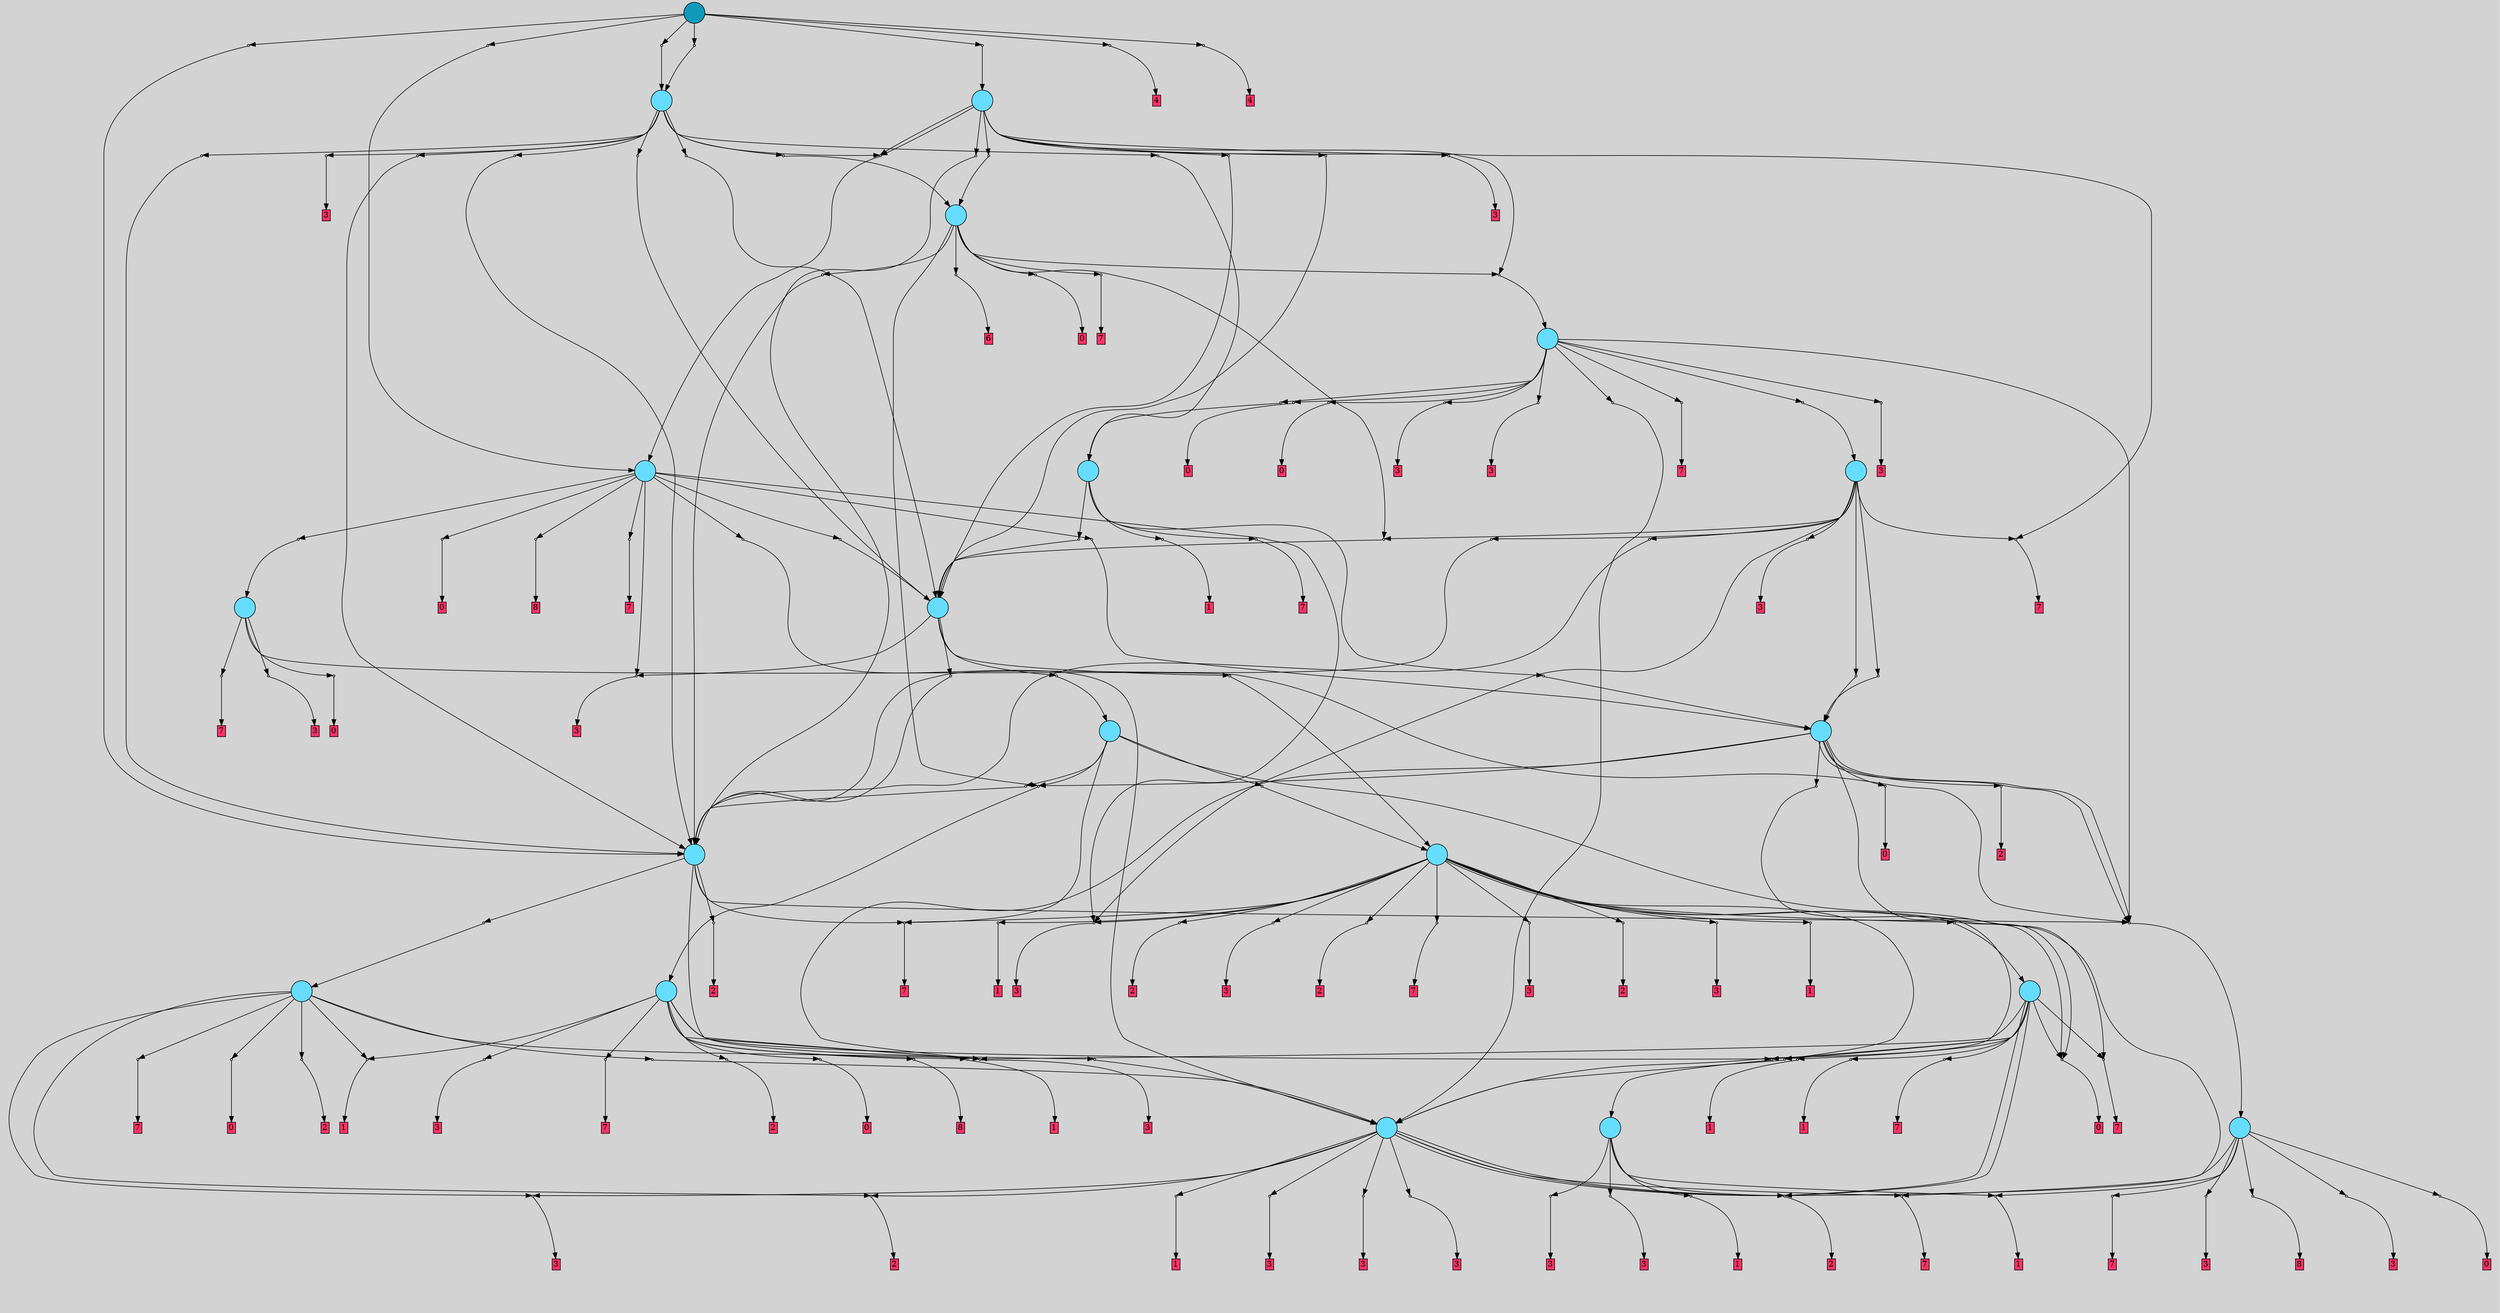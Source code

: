 // File exported with GEGELATI v1.3.1
// On the 2024-07-06 16:51:36
// With the MARL::MarlTPGGraphDotExporter
digraph{
	graph[pad = "0.212, 0.055" bgcolor = lightgray]
	node[shape=circle style = filled label = ""]
		T89 [fillcolor="#66ddff"]
		T109 [fillcolor="#66ddff"]
		T180 [fillcolor="#66ddff"]
		T183 [fillcolor="#66ddff"]
		T230 [fillcolor="#66ddff"]
		T271 [fillcolor="#66ddff"]
		T288 [fillcolor="#66ddff"]
		T341 [fillcolor="#66ddff"]
		T364 [fillcolor="#66ddff"]
		T381 [fillcolor="#66ddff"]
		T470 [fillcolor="#66ddff"]
		T500 [fillcolor="#66ddff"]
		T585 [fillcolor="#66ddff"]
		T759 [fillcolor="#66ddff"]
		T763 [fillcolor="#66ddff"]
		T804 [fillcolor="#66ddff"]
		T839 [fillcolor="#66ddff"]
		T961 [fillcolor="#66ddff"]
		T1019 [fillcolor="#66ddff"]
		T1356 [fillcolor="#1199bb"]
		P21883 [fillcolor="#cccccc" shape=point] //
		I21883 [shape=box style=invis label="7|5&1|1#4|7&#92;n1|3&0|0#4|5&#92;n0|6&4|5#4|4&#92;n7|5&2|0#4|0&#92;n2|1&0|2#3|7&#92;n2|0&2|1#4|7&#92;n"]
		P21883 -> I21883[style=invis]
		A11928 [fillcolor="#ff3366" shape=box margin=0.03 width=0 height=0 label="2"]
		T89 -> P21883 -> A11928
		P21884 [fillcolor="#cccccc" shape=point] //
		I21884 [shape=box style=invis label="8|5&1|1#2|4&#92;n3|6&3|2#0|3&#92;n5|0&0|7#1|1&#92;n3|1&4|2#3|4&#92;n3|2&2|3#0|6&#92;n2|6&3|7#3|5&#92;n8|1&3|5#1|4&#92;n"]
		P21884 -> I21884[style=invis]
		A11929 [fillcolor="#ff3366" shape=box margin=0.03 width=0 height=0 label="3"]
		T89 -> P21884 -> A11929
		P21885 [fillcolor="#cccccc" shape=point] //
		I21885 [shape=box style=invis label="6|3&1|4#2|5&#92;n5|6&0|1#3|7&#92;n1|2&1|3#1|5&#92;n2|2&0|0#0|0&#92;n5|4&0|3#1|1&#92;n5|2&2|5#3|4&#92;n1|0&1|6#2|0&#92;n8|4&3|0#0|0&#92;n4|6&2|6#3|2&#92;n0|2&2|6#4|4&#92;n"]
		P21885 -> I21885[style=invis]
		A11930 [fillcolor="#ff3366" shape=box margin=0.03 width=0 height=0 label="1"]
		T89 -> P21885 -> A11930
		P21886 [fillcolor="#cccccc" shape=point] //
		I21886 [shape=box style=invis label="1|0&2|2#3|3&#92;n8|1&2|5#4|4&#92;n3|6&3|2#0|3&#92;n3|4&0|5#0|1&#92;n3|1&4|2#3|4&#92;n2|6&3|7#3|5&#92;n8|5&1|1#3|4&#92;n"]
		P21886 -> I21886[style=invis]
		A11931 [fillcolor="#ff3366" shape=box margin=0.03 width=0 height=0 label="3"]
		T89 -> P21886 -> A11931
		P21887 [fillcolor="#cccccc" shape=point] //
		I21887 [shape=box style=invis label="3|0&4|4#1|7&#92;n3|7&2|2#2|7&#92;n7|4&3|3#1|0&#92;n5|2&3|1#0|2&#92;n4|6&4|1#2|6&#92;n1|2&0|0#1|2&#92;n0|5&2|6#4|4&#92;n2|3&0|0#2|0&#92;n"]
		P21887 -> I21887[style=invis]
		A11932 [fillcolor="#ff3366" shape=box margin=0.03 width=0 height=0 label="7"]
		T89 -> P21887 -> A11932
		T89 -> P21883
		T89 -> P21883
		P21888 [fillcolor="#cccccc" shape=point] //
		I21888 [shape=box style=invis label="7|5&1|1#4|0&#92;n2|1&0|2#3|7&#92;n7|5&2|0#4|0&#92;n0|6&4|5#4|4&#92;n2|0&2|1#4|7&#92;n"]
		P21888 -> I21888[style=invis]
		A11933 [fillcolor="#ff3366" shape=box margin=0.03 width=0 height=0 label="2"]
		T89 -> P21888 -> A11933
		P21889 [fillcolor="#cccccc" shape=point] //
		I21889 [shape=box style=invis label="1|7&0|1#0|1&#92;n6|3&1|3#0|5&#92;n"]
		P21889 -> I21889[style=invis]
		A11934 [fillcolor="#ff3366" shape=box margin=0.03 width=0 height=0 label="3"]
		T89 -> P21889 -> A11934
		P21890 [fillcolor="#cccccc" shape=point] //
		I21890 [shape=box style=invis label="7|0&2|0#3|3&#92;n6|3&3|2#2|6&#92;n0|4&3|7#0|7&#92;n0|6&4|3#4|5&#92;n1|7&4|0#2|4&#92;n6|7&2|0#2|5&#92;n2|1&4|1#4|1&#92;n"]
		P21890 -> I21890[style=invis]
		A11935 [fillcolor="#ff3366" shape=box margin=0.03 width=0 height=0 label="3"]
		T89 -> P21890 -> A11935
		P21891 [fillcolor="#cccccc" shape=point] //
		I21891 [shape=box style=invis label="7|3&1|4#2|0&#92;n5|2&2|5#3|3&#92;n0|7&2|4#2|1&#92;n5|6&1|1#3|7&#92;n1|2&1|3#1|5&#92;n5|4&4|0#0|3&#92;n0|2&2|6#4|4&#92;n7|2&3|3#4|1&#92;n7|0&1|3#3|7&#92;n8|3&3|0#0|0&#92;n"]
		P21891 -> I21891[style=invis]
		A11936 [fillcolor="#ff3366" shape=box margin=0.03 width=0 height=0 label="1"]
		T109 -> P21891 -> A11936
		P21892 [fillcolor="#cccccc" shape=point] //
		I21892 [shape=box style=invis label="8|6&3|1#0|2&#92;n2|0&2|2#4|0&#92;n"]
		P21892 -> I21892[style=invis]
		A11937 [fillcolor="#ff3366" shape=box margin=0.03 width=0 height=0 label="3"]
		T109 -> P21892 -> A11937
		P21893 [fillcolor="#cccccc" shape=point] //
		I21893 [shape=box style=invis label="3|4&3|2#0|3&#92;n8|1&3|5#1|4&#92;n3|1&4|2#3|4&#92;n3|2&0|4#3|4&#92;n3|2&2|3#0|6&#92;n2|6&3|7#3|5&#92;n5|0&0|7#1|1&#92;n"]
		P21893 -> I21893[style=invis]
		A11938 [fillcolor="#ff3366" shape=box margin=0.03 width=0 height=0 label="3"]
		T109 -> P21893 -> A11938
		T109 -> P21883
		P21894 [fillcolor="#cccccc" shape=point] //
		I21894 [shape=box style=invis label="2|2&4|4#0|0&#92;n1|2&4|1#4|3&#92;n8|4&0|7#2|5&#92;n2|5&4|1#1|4&#92;n1|1&3|3#3|4&#92;n2|0&2|4#0|3&#92;n5|3&0|0#0|2&#92;n5|0&4|1#3|0&#92;n6|7&2|0#1|1&#92;n4|3&2|7#2|5&#92;n"]
		P21894 -> I21894[style=invis]
		A11939 [fillcolor="#ff3366" shape=box margin=0.03 width=0 height=0 label="1"]
		T109 -> P21894 -> A11939
		P21895 [fillcolor="#cccccc" shape=point] //
		I21895 [shape=box style=invis label="8|3&4|3#0|5&#92;n8|0&2|5#1|2&#92;n7|6&4|0#1|4&#92;n"]
		P21895 -> I21895[style=invis]
		A11940 [fillcolor="#ff3366" shape=box margin=0.03 width=0 height=0 label="3"]
		T180 -> P21895 -> A11940
		T180 -> P21883
		P21896 [fillcolor="#cccccc" shape=point] //
		I21896 [shape=box style=invis label="3|3&1|6#4|3&#92;n2|0&4|3#4|6&#92;n7|5&3|7#3|5&#92;n4|5&3|1#1|4&#92;n4|0&0|3#1|0&#92;n7|7&1|7#1|2&#92;n4|1&4|4#2|2&#92;n4|6&1|4#4|5&#92;n1|3&0|5#0|5&#92;n"]
		P21896 -> I21896[style=invis]
		A11941 [fillcolor="#ff3366" shape=box margin=0.03 width=0 height=0 label="8"]
		T180 -> P21896 -> A11941
		P21897 [fillcolor="#cccccc" shape=point] //
		I21897 [shape=box style=invis label="3|2&4|2#3|4&#92;n2|6&3|7#3|5&#92;n8|5&1|1#2|4&#92;n3|0&2|3#0|6&#92;n"]
		P21897 -> I21897[style=invis]
		A11942 [fillcolor="#ff3366" shape=box margin=0.03 width=0 height=0 label="3"]
		T180 -> P21897 -> A11942
		T180 -> P21894
		P21898 [fillcolor="#cccccc" shape=point] //
		I21898 [shape=box style=invis label="0|7&4|7#1|6&#92;n5|2&2|7#0|2&#92;n4|0&1|6#4|0&#92;n2|1&3|3#4|7&#92;n2|6&1|0#1|6&#92;n7|5&0|4#4|4&#92;n"]
		P21898 -> I21898[style=invis]
		A11943 [fillcolor="#ff3366" shape=box margin=0.03 width=0 height=0 label="0"]
		T180 -> P21898 -> A11943
		P21899 [fillcolor="#cccccc" shape=point] //
		I21899 [shape=box style=invis label="3|4&0|0#0|4&#92;n4|5&3|7#0|0&#92;n1|7&3|6#2|0&#92;n0|6&3|3#2|2&#92;n7|4&2|3#2|0&#92;n7|5&4|6#0|5&#92;n6|5&1|4#1|3&#92;n1|0&2|1#0|5&#92;n3|1&3|3#3|7&#92;n"]
		P21899 -> I21899[style=invis]
		A11944 [fillcolor="#ff3366" shape=box margin=0.03 width=0 height=0 label="7"]
		T180 -> P21899 -> A11944
		P21900 [fillcolor="#cccccc" shape=point] //
		I21900 [shape=box style=invis label="8|0&2|5#1|2&#92;n8|3&4|3#0|5&#92;n"]
		P21900 -> I21900[style=invis]
		A11945 [fillcolor="#ff3366" shape=box margin=0.03 width=0 height=0 label="3"]
		T183 -> P21900 -> A11945
		P21901 [fillcolor="#cccccc" shape=point] //
		I21901 [shape=box style=invis label="0|6&3|3#2|2&#92;n1|0&2|1#0|5&#92;n4|5&3|7#0|0&#92;n7|4&2|3#2|0&#92;n7|5&3|6#0|5&#92;n6|5&1|4#1|3&#92;n3|1&3|3#3|7&#92;n"]
		P21901 -> I21901[style=invis]
		A11946 [fillcolor="#ff3366" shape=box margin=0.03 width=0 height=0 label="7"]
		T183 -> P21901 -> A11946
		P21902 [fillcolor="#cccccc" shape=point] //
		I21902 [shape=box style=invis label="5|4&4|0#0|3&#92;n0|7&2|4#0|1&#92;n5|6&1|1#3|7&#92;n5|2&2|5#3|3&#92;n6|4&0|3#3|7&#92;n1|2&2|3#1|5&#92;n8|4&3|0#0|0&#92;n7|0&1|3#3|7&#92;n0|2&2|6#4|4&#92;n"]
		P21902 -> I21902[style=invis]
		A11947 [fillcolor="#ff3366" shape=box margin=0.03 width=0 height=0 label="1"]
		T183 -> P21902 -> A11947
		T183 -> P21884
		P21903 [fillcolor="#cccccc" shape=point] //
		I21903 [shape=box style=invis label="0|7&4|3#4|6&#92;n5|3&3|1#4|5&#92;n8|1&0|6#3|4&#92;n0|2&4|5#4|4&#92;n2|5&1|2#3|7&#92;n7|0&1|1#4|6&#92;n6|7&4|4#1|4&#92;n2|4&4|3#0|0&#92;n"]
		P21903 -> I21903[style=invis]
		T183 -> P21903 -> T89
		T183 -> P21888
		P21904 [fillcolor="#cccccc" shape=point] //
		I21904 [shape=box style=invis label="2|6&2|0#0|6&#92;n5|2&2|7#0|2&#92;n0|1&3|5#4|7&#92;n2|1&4|3#4|7&#92;n8|6&0|7#2|6&#92;n"]
		P21904 -> I21904[style=invis]
		A11948 [fillcolor="#ff3366" shape=box margin=0.03 width=0 height=0 label="0"]
		T183 -> P21904 -> A11948
		P21905 [fillcolor="#cccccc" shape=point] //
		I21905 [shape=box style=invis label="7|5&1|1#4|7&#92;n0|6&4|5#4|4&#92;n1|3&0|0#4|5&#92;n7|5&2|0#4|3&#92;n2|1&0|2#3|7&#92;n2|0&2|1#4|7&#92;n"]
		P21905 -> I21905[style=invis]
		A11949 [fillcolor="#ff3366" shape=box margin=0.03 width=0 height=0 label="2"]
		T183 -> P21905 -> A11949
		T230 -> P21900
		P21906 [fillcolor="#cccccc" shape=point] //
		I21906 [shape=box style=invis label="5|4&4|0#0|3&#92;n0|7&2|4#0|1&#92;n5|2&2|5#3|0&#92;n6|4&0|3#3|7&#92;n0|2&2|6#4|4&#92;n8|4&3|0#0|0&#92;n7|0&1|3#3|7&#92;n1|2&2|3#1|5&#92;n"]
		P21906 -> I21906[style=invis]
		A11950 [fillcolor="#ff3366" shape=box margin=0.03 width=0 height=0 label="1"]
		T230 -> P21906 -> A11950
		P21907 [fillcolor="#cccccc" shape=point] //
		I21907 [shape=box style=invis label="1|3&0|0#2|5&#92;n7|7&2|0#4|0&#92;n2|1&0|2#3|7&#92;n6|0&0|3#4|1&#92;n0|7&4|3#4|6&#92;n2|0&2|0#4|7&#92;n6|4&1|5#2|2&#92;n"]
		P21907 -> I21907[style=invis]
		T230 -> P21907 -> T89
		T230 -> P21883
		P21908 [fillcolor="#cccccc" shape=point] //
		I21908 [shape=box style=invis label="5|0&2|7#0|2&#92;n0|1&4|5#4|7&#92;n2|6&2|0#2|6&#92;n2|5&0|1#0|0&#92;n4|3&3|4#3|3&#92;n"]
		P21908 -> I21908[style=invis]
		T230 -> P21908 -> T109
		P21909 [fillcolor="#cccccc" shape=point] //
		I21909 [shape=box style=invis label="0|7&4|7#1|6&#92;n4|0&1|6#4|0&#92;n5|2&2|7#0|2&#92;n2|1&3|3#4|7&#92;n2|6&1|0#2|6&#92;n7|5&0|4#4|4&#92;n"]
		P21909 -> I21909[style=invis]
		A11951 [fillcolor="#ff3366" shape=box margin=0.03 width=0 height=0 label="0"]
		T230 -> P21909 -> A11951
		P21910 [fillcolor="#cccccc" shape=point] //
		I21910 [shape=box style=invis label="7|4&2|3#2|0&#92;n2|5&4|3#0|3&#92;n1|0&2|1#0|5&#92;n0|0&3|3#2|2&#92;n1|7&3|6#2|0&#92;n6|5&4|4#1|3&#92;n3|1&3|3#3|7&#92;n4|5&3|7#0|0&#92;n"]
		P21910 -> I21910[style=invis]
		A11952 [fillcolor="#ff3366" shape=box margin=0.03 width=0 height=0 label="7"]
		T230 -> P21910 -> A11952
		P21911 [fillcolor="#cccccc" shape=point] //
		I21911 [shape=box style=invis label="0|3&4|6#3|4&#92;n0|1&1|2#2|6&#92;n3|3&0|1#3|7&#92;n3|5&3|6#0|3&#92;n7|7&1|5#4|3&#92;n3|4&3|1#4|4&#92;n1|0&0|7#2|0&#92;n5|6&0|3#2|1&#92;n6|3&1|4#2|0&#92;n1|4&3|0#0|0&#92;n"]
		P21911 -> I21911[style=invis]
		A11953 [fillcolor="#ff3366" shape=box margin=0.03 width=0 height=0 label="1"]
		T230 -> P21911 -> A11953
		T230 -> P21883
		P21912 [fillcolor="#cccccc" shape=point] //
		I21912 [shape=box style=invis label="4|5&4|7#4|6&#92;n7|5&4|6#0|5&#92;n1|7&3|7#2|0&#92;n4|3&2|4#3|7&#92;n2|4&3|5#4|1&#92;n1|4&1|2#2|0&#92;n3|4&0|3#3|7&#92;n4|5&4|1#4|0&#92;n5|0&4|1#2|6&#92;n"]
		P21912 -> I21912[style=invis]
		A11954 [fillcolor="#ff3366" shape=box margin=0.03 width=0 height=0 label="7"]
		T230 -> P21912 -> A11954
		T271 -> P21900
		T271 -> P21902
		P21913 [fillcolor="#cccccc" shape=point] //
		I21913 [shape=box style=invis label="4|5&3|7#0|0&#92;n1|0&2|1#0|5&#92;n0|6&3|3#2|2&#92;n7|5&4|6#0|5&#92;n6|7&1|1#1|4&#92;n1|7&4|6#2|0&#92;n7|4&2|3#0|0&#92;n3|1&3|3#3|7&#92;n"]
		P21913 -> I21913[style=invis]
		A11955 [fillcolor="#ff3366" shape=box margin=0.03 width=0 height=0 label="7"]
		T271 -> P21913 -> A11955
		P21914 [fillcolor="#cccccc" shape=point] //
		I21914 [shape=box style=invis label="7|5&1|1#4|3&#92;n1|3&0|0#4|5&#92;n0|6&4|5#4|4&#92;n2|0&2|1#4|7&#92;n1|4&3|5#3|4&#92;n2|1&0|2#3|7&#92;n7|5&2|0#4|0&#92;n"]
		P21914 -> I21914[style=invis]
		A11956 [fillcolor="#ff3366" shape=box margin=0.03 width=0 height=0 label="2"]
		T271 -> P21914 -> A11956
		T271 -> P21908
		P21915 [fillcolor="#cccccc" shape=point] //
		I21915 [shape=box style=invis label="0|7&4|7#1|6&#92;n7|5&0|7#4|4&#92;n5|2&2|7#0|2&#92;n2|1&3|3#4|7&#92;n2|6&1|0#2|6&#92;n4|0&1|6#4|0&#92;n"]
		P21915 -> I21915[style=invis]
		A11957 [fillcolor="#ff3366" shape=box margin=0.03 width=0 height=0 label="0"]
		T271 -> P21915 -> A11957
		P21916 [fillcolor="#cccccc" shape=point] //
		I21916 [shape=box style=invis label="7|7&1|7#1|2&#92;n8|3&0|0#2|3&#92;n4|7&3|1#1|4&#92;n7|5&3|7#0|5&#92;n5|1&4|4#2|2&#92;n3|3&1|6#2|6&#92;n1|3&0|5#0|5&#92;n"]
		P21916 -> I21916[style=invis]
		A11958 [fillcolor="#ff3366" shape=box margin=0.03 width=0 height=0 label="8"]
		T271 -> P21916 -> A11958
		P21917 [fillcolor="#cccccc" shape=point] //
		I21917 [shape=box style=invis label="0|2&2|6#4|4&#92;n1|5&3|6#1|4&#92;n4|0&0|7#3|3&#92;n7|0&4|5#1|5&#92;n5|1&2|5#2|4&#92;n5|6&3|7#3|7&#92;n1|7&1|6#2|0&#92;n1|3&0|6#1|5&#92;n"]
		P21917 -> I21917[style=invis]
		A11959 [fillcolor="#ff3366" shape=box margin=0.03 width=0 height=0 label="1"]
		T271 -> P21917 -> A11959
		P21918 [fillcolor="#cccccc" shape=point] //
		I21918 [shape=box style=invis label="1|0&2|3#3|5&#92;n8|7&3|1#0|2&#92;n2|0&2|2#4|0&#92;n8|5&4|1#1|3&#92;n"]
		P21918 -> I21918[style=invis]
		A11960 [fillcolor="#ff3366" shape=box margin=0.03 width=0 height=0 label="3"]
		T271 -> P21918 -> A11960
		P21919 [fillcolor="#cccccc" shape=point] //
		I21919 [shape=box style=invis label="2|1&0|2#3|7&#92;n7|4&2|0#4|0&#92;n2|0&2|0#4|7&#92;n0|7&4|3#4|6&#92;n0|6&4|5#4|4&#92;n1|3&0|1#2|5&#92;n"]
		P21919 -> I21919[style=invis]
		T271 -> P21919 -> T89
		P21920 [fillcolor="#cccccc" shape=point] //
		I21920 [shape=box style=invis label="2|2&3|5#2|2&#92;n3|7&1|0#2|4&#92;n8|0&3|3#3|7&#92;n6|2&2|6#2|1&#92;n4|0&2|3#0|1&#92;n6|1&4|7#0|3&#92;n5|7&3|6#4|0&#92;n"]
		P21920 -> I21920[style=invis]
		T288 -> P21920 -> T180
		P21921 [fillcolor="#cccccc" shape=point] //
		I21921 [shape=box style=invis label="3|0&4|4#1|7&#92;n3|7&2|2#2|7&#92;n4|6&4|1#2|6&#92;n1|2&3|1#0|2&#92;n7|4&3|3#1|0&#92;n1|2&0|0#1|2&#92;n0|5&2|6#4|4&#92;n"]
		P21921 -> I21921[style=invis]
		A11961 [fillcolor="#ff3366" shape=box margin=0.03 width=0 height=0 label="7"]
		T288 -> P21921 -> A11961
		T288 -> P21900
		P21922 [fillcolor="#cccccc" shape=point] //
		I21922 [shape=box style=invis label="7|5&1|1#4|7&#92;n2|1&0|2#3|7&#92;n0|6&4|5#4|4&#92;n7|5&2|0#4|0&#92;n1|3&0|0#4|5&#92;n2|0&2|1#4|1&#92;n6|1&2|2#4|1&#92;n"]
		P21922 -> I21922[style=invis]
		A11962 [fillcolor="#ff3366" shape=box margin=0.03 width=0 height=0 label="2"]
		T288 -> P21922 -> A11962
		P21923 [fillcolor="#cccccc" shape=point] //
		I21923 [shape=box style=invis label="2|2&4|4#0|0&#92;n1|2&4|1#4|3&#92;n8|4&0|7#2|5&#92;n4|5&4|1#1|4&#92;n1|1&3|3#3|4&#92;n6|7&2|0#1|1&#92;n5|3&0|0#0|2&#92;n5|0&4|1#3|0&#92;n2|0&2|4#0|3&#92;n"]
		P21923 -> I21923[style=invis]
		T288 -> P21923 -> T183
		P21924 [fillcolor="#cccccc" shape=point] //
		I21924 [shape=box style=invis label="7|7&4|1#0|3&#92;n7|5&1|1#0|7&#92;n2|1&0|2#3|7&#92;n2|0&2|1#0|7&#92;n5|3&2|7#1|7&#92;n5|4&4|1#4|2&#92;n7|5&2|0#1|0&#92;n1|3&1|0#4|7&#92;n"]
		P21924 -> I21924[style=invis]
		A11963 [fillcolor="#ff3366" shape=box margin=0.03 width=0 height=0 label="2"]
		T341 -> P21924 -> A11963
		P21925 [fillcolor="#cccccc" shape=point] //
		I21925 [shape=box style=invis label="8|0&2|5#1|2&#92;n3|6&2|1#4|5&#92;n8|1&4|3#0|5&#92;n"]
		P21925 -> I21925[style=invis]
		A11964 [fillcolor="#ff3366" shape=box margin=0.03 width=0 height=0 label="3"]
		T341 -> P21925 -> A11964
		P21926 [fillcolor="#cccccc" shape=point] //
		I21926 [shape=box style=invis label="5|0&1|7#1|1&#92;n3|6&3|2#0|3&#92;n8|5&1|1#2|4&#92;n3|1&4|2#3|4&#92;n3|2&2|3#0|6&#92;n8|1&3|5#1|4&#92;n"]
		P21926 -> I21926[style=invis]
		A11965 [fillcolor="#ff3366" shape=box margin=0.03 width=0 height=0 label="3"]
		T341 -> P21926 -> A11965
		P21927 [fillcolor="#cccccc" shape=point] //
		I21927 [shape=box style=invis label="6|0&0|3#3|7&#92;n7|3&4|3#3|1&#92;n7|2&3|5#0|4&#92;n5|0&0|1#4|0&#92;n"]
		P21927 -> I21927[style=invis]
		A11966 [fillcolor="#ff3366" shape=box margin=0.03 width=0 height=0 label="2"]
		T341 -> P21927 -> A11966
		P21928 [fillcolor="#cccccc" shape=point] //
		I21928 [shape=box style=invis label="7|4&2|3#2|0&#92;n2|5&4|3#0|3&#92;n7|5&4|6#0|5&#92;n0|6&3|3#2|2&#92;n1|7&3|6#2|0&#92;n1|0&2|1#0|5&#92;n6|5&4|4#1|3&#92;n4|5&3|7#0|0&#92;n3|4&3|3#3|7&#92;n"]
		P21928 -> I21928[style=invis]
		A11967 [fillcolor="#ff3366" shape=box margin=0.03 width=0 height=0 label="7"]
		T341 -> P21928 -> A11967
		T341 -> P21909
		P21929 [fillcolor="#cccccc" shape=point] //
		I21929 [shape=box style=invis label="5|0&4|6#1|6&#92;n3|2&3|0#4|5&#92;n0|1&4|5#4|3&#92;n6|6&4|2#2|6&#92;n0|2&4|1#0|3&#92;n"]
		P21929 -> I21929[style=invis]
		A11968 [fillcolor="#ff3366" shape=box margin=0.03 width=0 height=0 label="3"]
		T341 -> P21929 -> A11968
		P21930 [fillcolor="#cccccc" shape=point] //
		I21930 [shape=box style=invis label="2|0&2|1#4|6&#92;n1|3&0|0#4|5&#92;n7|5&1|1#4|7&#92;n4|7&0|6#4|7&#92;n1|6&4|4#2|4&#92;n"]
		P21930 -> I21930[style=invis]
		A11969 [fillcolor="#ff3366" shape=box margin=0.03 width=0 height=0 label="2"]
		T341 -> P21930 -> A11969
		P21931 [fillcolor="#cccccc" shape=point] //
		I21931 [shape=box style=invis label="5|2&2|7#0|2&#92;n3|7&4|7#1|6&#92;n7|5&0|4#4|4&#92;n5|4&1|7#2|4&#92;n2|1&3|3#4|7&#92;n4|0&3|6#4|0&#92;n"]
		P21931 -> I21931[style=invis]
		T341 -> P21931 -> T230
		T341 -> P21907
		P21932 [fillcolor="#cccccc" shape=point] //
		I21932 [shape=box style=invis label="6|1&1|1#2|4&#92;n2|0&3|7#3|5&#92;n3|2&2|3#0|6&#92;n3|1&4|2#3|4&#92;n2|0&1|2#0|0&#92;n5|0&0|7#1|1&#92;n"]
		P21932 -> I21932[style=invis]
		A11970 [fillcolor="#ff3366" shape=box margin=0.03 width=0 height=0 label="3"]
		T341 -> P21932 -> A11970
		P21933 [fillcolor="#cccccc" shape=point] //
		I21933 [shape=box style=invis label="6|3&0|3#4|7&#92;n2|0&2|4#0|3&#92;n2|5&2|1#1|4&#92;n1|1&3|3#0|4&#92;n8|4&0|7#1|5&#92;n5|2&4|1#3|0&#92;n7|0&1|3#4|0&#92;n3|2&4|3#1|4&#92;n6|3&2|0#3|3&#92;n1|2&4|1#4|3&#92;n"]
		P21933 -> I21933[style=invis]
		A11971 [fillcolor="#ff3366" shape=box margin=0.03 width=0 height=0 label="1"]
		T341 -> P21933 -> A11971
		T341 -> P21921
		T341 -> P21909
		P21934 [fillcolor="#cccccc" shape=point] //
		I21934 [shape=box style=invis label="6|3&0|3#4|7&#92;n2|0&2|4#0|3&#92;n2|5&1|1#1|4&#92;n5|2&4|1#3|0&#92;n7|0&1|3#4|0&#92;n1|1&3|3#0|4&#92;n8|4&0|7#1|5&#92;n3|2&4|3#1|4&#92;n6|3&2|0#4|3&#92;n1|2&4|1#4|3&#92;n"]
		P21934 -> I21934[style=invis]
		A11972 [fillcolor="#ff3366" shape=box margin=0.03 width=0 height=0 label="1"]
		T341 -> P21934 -> A11972
		T364 -> P21920
		P21935 [fillcolor="#cccccc" shape=point] //
		I21935 [shape=box style=invis label="3|0&4|4#1|7&#92;n3|7&2|2#2|7&#92;n4|6&4|1#2|6&#92;n0|5&2|6#4|4&#92;n5|4&3|3#1|0&#92;n1|2&0|0#1|2&#92;n1|2&3|1#0|2&#92;n"]
		P21935 -> I21935[style=invis]
		A11973 [fillcolor="#ff3366" shape=box margin=0.03 width=0 height=0 label="7"]
		T364 -> P21935 -> A11973
		P21936 [fillcolor="#cccccc" shape=point] //
		I21936 [shape=box style=invis label="2|5&2|4#2|7&#92;n2|0&3|5#2|2&#92;n3|7&1|0#2|4&#92;n4|3&4|0#3|4&#92;n6|1&4|7#0|3&#92;n5|7&3|6#4|0&#92;n"]
		P21936 -> I21936[style=invis]
		A11974 [fillcolor="#ff3366" shape=box margin=0.03 width=0 height=0 label="3"]
		T364 -> P21936 -> A11974
		P21937 [fillcolor="#cccccc" shape=point] //
		I21937 [shape=box style=invis label="0|7&4|7#1|6&#92;n7|5&0|4#4|4&#92;n5|2&2|7#0|2&#92;n2|1&3|3#4|7&#92;n2|6&1|0#2|6&#92;n4|0&1|2#4|0&#92;n"]
		P21937 -> I21937[style=invis]
		A11975 [fillcolor="#ff3366" shape=box margin=0.03 width=0 height=0 label="0"]
		T364 -> P21937 -> A11975
		T381 -> P21920
		T381 -> P21900
		P21938 [fillcolor="#cccccc" shape=point] //
		I21938 [shape=box style=invis label="7|7&4|7#1|1&#92;n4|0&4|7#2|6&#92;n0|5&0|4#0|4&#92;n5|2&2|7#0|2&#92;n4|0&1|6#4|0&#92;n2|6&1|0#2|6&#92;n2|1&3|3#4|7&#92;n2|0&1|3#3|2&#92;n"]
		P21938 -> I21938[style=invis]
		T381 -> P21938 -> T271
		P21939 [fillcolor="#cccccc" shape=point] //
		I21939 [shape=box style=invis label="7|3&3|4#1|4&#92;n7|2&0|0#4|7&#92;n4|3&1|5#2|5&#92;n5|2&2|7#0|2&#92;n0|0&3|6#4|2&#92;n1|6&0|6#4|7&#92;n2|3&2|6#0|2&#92;n7|5&3|3#3|1&#92;n7|7&0|0#2|1&#92;n3|7&3|0#0|1&#92;n"]
		P21939 -> I21939[style=invis]
		A11976 [fillcolor="#ff3366" shape=box margin=0.03 width=0 height=0 label="0"]
		T381 -> P21939 -> A11976
		T381 -> P21910
		P21940 [fillcolor="#cccccc" shape=point] //
		I21940 [shape=box style=invis label="0|7&4|3#4|6&#92;n5|3&3|1#4|5&#92;n8|1&0|6#3|4&#92;n7|0&1|1#4|6&#92;n2|5&1|2#3|7&#92;n0|2&4|5#4|4&#92;n6|7&4|0#1|4&#92;n2|4&4|3#0|0&#92;n"]
		P21940 -> I21940[style=invis]
		T381 -> P21940 -> T89
		P21941 [fillcolor="#cccccc" shape=point] //
		I21941 [shape=box style=invis label="0|6&4|5#4|4&#92;n2|1&0|2#3|7&#92;n7|5&4|0#4|0&#92;n0|2&3|3#0|7&#92;n2|0&2|1#4|7&#92;n"]
		P21941 -> I21941[style=invis]
		A11977 [fillcolor="#ff3366" shape=box margin=0.03 width=0 height=0 label="2"]
		T381 -> P21941 -> A11977
		T381 -> P21920
		P21942 [fillcolor="#cccccc" shape=point] //
		I21942 [shape=box style=invis label="3|0&1|4#3|2&#92;n1|0&2|3#3|5&#92;n8|5&4|1#1|0&#92;n1|1&1|2#2|4&#92;n8|7&3|1#0|2&#92;n"]
		P21942 -> I21942[style=invis]
		T470 -> P21942 -> T288
		P21943 [fillcolor="#cccccc" shape=point] //
		I21943 [shape=box style=invis label="0|3&1|0#4|7&#92;n2|0&3|3#4|7&#92;n2|0&1|0#2|4&#92;n0|7&4|7#1|6&#92;n1|0&3|5#0|4&#92;n7|2&2|7#0|2&#92;n"]
		P21943 -> I21943[style=invis]
		T470 -> P21943 -> T341
		T470 -> P21887
		T470 -> P21921
		T470 -> P21938
		P21944 [fillcolor="#cccccc" shape=point] //
		I21944 [shape=box style=invis label="0|7&2|5#2|7&#92;n1|0&2|3#3|5&#92;n5|4&3|1#0|5&#92;n8|5&4|1#1|0&#92;n1|5&1|4#2|5&#92;n8|7&3|1#0|2&#92;n"]
		P21944 -> I21944[style=invis]
		T500 -> P21944 -> T288
		P21945 [fillcolor="#cccccc" shape=point] //
		I21945 [shape=box style=invis label="6|6&1|2#3|7&#92;n7|0&2|0#3|3&#92;n0|6&4|3#4|5&#92;n0|4&3|7#0|7&#92;n6|3&2|2#2|6&#92;n6|7&2|0#2|5&#92;n2|1&4|1#4|1&#92;n"]
		P21945 -> I21945[style=invis]
		A11978 [fillcolor="#ff3366" shape=box margin=0.03 width=0 height=0 label="3"]
		T500 -> P21945 -> A11978
		P21946 [fillcolor="#cccccc" shape=point] //
		I21946 [shape=box style=invis label="2|7&1|0#3|3&#92;n2|0&3|3#4|7&#92;n2|0&1|0#2|4&#92;n7|2&2|7#0|2&#92;n1|0&3|5#0|4&#92;n0|7&4|7#1|5&#92;n"]
		P21946 -> I21946[style=invis]
		T500 -> P21946 -> T341
		P21947 [fillcolor="#cccccc" shape=point] //
		I21947 [shape=box style=invis label="8|5&4|1#1|0&#92;n2|1&1|2#2|5&#92;n3|0&1|4#3|2&#92;n0|2&4|0#4|4&#92;n1|0&2|4#3|5&#92;n8|7&3|1#0|2&#92;n"]
		P21947 -> I21947[style=invis]
		T500 -> P21947 -> T470
		P21948 [fillcolor="#cccccc" shape=point] //
		I21948 [shape=box style=invis label="4|2&2|4#2|6&#92;n0|3&1|0#4|7&#92;n2|0&1|0#2|4&#92;n2|0&3|3#4|7&#92;n1|0&3|5#0|4&#92;n7|3&2|7#0|2&#92;n"]
		P21948 -> I21948[style=invis]
		T585 -> P21948 -> T500
		P21949 [fillcolor="#cccccc" shape=point] //
		I21949 [shape=box style=invis label="8|0&1|1#3|5&#92;n5|1&2|3#0|1&#92;n"]
		P21949 -> I21949[style=invis]
		T585 -> P21949 -> T381
		P21950 [fillcolor="#cccccc" shape=point] //
		I21950 [shape=box style=invis label="7|3&1|4#2|0&#92;n5|4&4|0#0|3&#92;n0|7&2|4#2|1&#92;n5|6&1|1#3|7&#92;n1|2&1|3#1|5&#92;n5|2&2|5#3|3&#92;n0|2&2|6#4|4&#92;n7|2&3|3#4|1&#92;n7|0&1|3#3|7&#92;n8|4&3|0#0|0&#92;n"]
		P21950 -> I21950[style=invis]
		A11979 [fillcolor="#ff3366" shape=box margin=0.03 width=0 height=0 label="1"]
		T585 -> P21950 -> A11979
		P21951 [fillcolor="#cccccc" shape=point] //
		I21951 [shape=box style=invis label="7|4&3|3#2|1&#92;n3|0&4|4#1|7&#92;n3|7&2|2#3|7&#92;n5|2&3|1#0|2&#92;n2|7&0|1#4|4&#92;n2|2&0|0#0|2&#92;n8|4&0|7#4|1&#92;n2|3&0|0#2|0&#92;n0|0&1|1#4|2&#92;n"]
		P21951 -> I21951[style=invis]
		A11980 [fillcolor="#ff3366" shape=box margin=0.03 width=0 height=0 label="7"]
		T585 -> P21951 -> A11980
		P21952 [fillcolor="#cccccc" shape=point] //
		I21952 [shape=box style=invis label="2|0&3|0#1|1&#92;n3|7&1|5#0|1&#92;n0|5&2|1#3|2&#92;n"]
		P21952 -> I21952[style=invis]
		T759 -> P21952 -> T381
		P21953 [fillcolor="#cccccc" shape=point] //
		I21953 [shape=box style=invis label="0|7&4|3#4|6&#92;n5|3&3|1#4|5&#92;n8|1&0|6#3|4&#92;n0|2&4|5#4|4&#92;n2|4&4|3#0|0&#92;n1|6&3|7#4|6&#92;n3|0&1|1#4|6&#92;n6|7&4|4#1|4&#92;n2|5&1|2#3|7&#92;n"]
		P21953 -> I21953[style=invis]
		T759 -> P21953 -> T89
		P21954 [fillcolor="#cccccc" shape=point] //
		I21954 [shape=box style=invis label="0|1&3|5#4|7&#92;n2|6&2|0#2|6&#92;n5|0&3|7#0|2&#92;n3|1&2|5#0|2&#92;n4|3&3|4#3|3&#92;n3|1&4|7#2|6&#92;n"]
		P21954 -> I21954[style=invis]
		A11981 [fillcolor="#ff3366" shape=box margin=0.03 width=0 height=0 label="0"]
		T759 -> P21954 -> A11981
		P21955 [fillcolor="#cccccc" shape=point] //
		I21955 [shape=box style=invis label="5|0&1|6#4|1&#92;n3|6&3|2#0|3&#92;n0|2&1|6#4|7&#92;n0|2&2|3#4|4&#92;n1|2&0|7#4|2&#92;n1|2&0|6#1|3&#92;n4|2&2|3#0|6&#92;n8|1&3|5#1|5&#92;n"]
		P21955 -> I21955[style=invis]
		A11982 [fillcolor="#ff3366" shape=box margin=0.03 width=0 height=0 label="8"]
		T759 -> P21955 -> A11982
		P21956 [fillcolor="#cccccc" shape=point] //
		I21956 [shape=box style=invis label="4|2&2|4#2|6&#92;n2|2&3|3#4|7&#92;n2|0&1|0#2|4&#92;n0|3&1|0#4|7&#92;n1|0&3|5#0|4&#92;n7|3&2|7#0|2&#92;n"]
		P21956 -> I21956[style=invis]
		T759 -> P21956 -> T500
		T759 -> P21945
		P21957 [fillcolor="#cccccc" shape=point] //
		I21957 [shape=box style=invis label="1|2&1|2#2|5&#92;n8|7&3|1#0|2&#92;n1|0&2|3#3|5&#92;n8|5&4|1#1|0&#92;n"]
		P21957 -> I21957[style=invis]
		T759 -> P21957 -> T364
		P21958 [fillcolor="#cccccc" shape=point] //
		I21958 [shape=box style=invis label="2|3&0|5#4|1&#92;n0|5&2|6#2|4&#92;n3|7&2|2#2|7&#92;n3|5&4|3#2|5&#92;n1|0&2|6#2|7&#92;n2|4&0|0#2|0&#92;n5|5&4|4#1|7&#92;n"]
		P21958 -> I21958[style=invis]
		A11983 [fillcolor="#ff3366" shape=box margin=0.03 width=0 height=0 label="7"]
		T759 -> P21958 -> A11983
		T759 -> P21925
		P21959 [fillcolor="#cccccc" shape=point] //
		I21959 [shape=box style=invis label="2|1&1|2#0|5&#92;n8|3&2|4#4|7&#92;n1|0&3|7#0|2&#92;n6|7&0|5#0|3&#92;n"]
		P21959 -> I21959[style=invis]
		T763 -> P21959 -> T288
		P21960 [fillcolor="#cccccc" shape=point] //
		I21960 [shape=box style=invis label="7|7&2|3#4|0&#92;n7|3&2|7#4|0&#92;n7|5&4|1#3|1&#92;n1|1&1|2#2|5&#92;n7|0&4|0#0|5&#92;n3|4&1|4#3|3&#92;n8|4&2|7#0|1&#92;n"]
		P21960 -> I21960[style=invis]
		T763 -> P21960 -> T288
		P21961 [fillcolor="#cccccc" shape=point] //
		I21961 [shape=box style=invis label="2|0&1|0#2|4&#92;n0|3&1|0#4|7&#92;n4|2&2|4#1|6&#92;n2|0&3|3#4|7&#92;n1|0&3|5#0|4&#92;n"]
		P21961 -> I21961[style=invis]
		T763 -> P21961 -> T500
		P21962 [fillcolor="#cccccc" shape=point] //
		I21962 [shape=box style=invis label="7|4&2|3#2|0&#92;n2|5&4|3#0|3&#92;n6|5&4|4#3|3&#92;n0|0&3|3#2|2&#92;n1|7&3|6#2|0&#92;n1|0&2|1#0|5&#92;n4|5&3|7#0|0&#92;n"]
		P21962 -> I21962[style=invis]
		A11984 [fillcolor="#ff3366" shape=box margin=0.03 width=0 height=0 label="7"]
		T763 -> P21962 -> A11984
		P21963 [fillcolor="#cccccc" shape=point] //
		I21963 [shape=box style=invis label="2|0&1|5#3|4&#92;n1|6&2|5#0|5&#92;n"]
		P21963 -> I21963[style=invis]
		T763 -> P21963 -> T381
		T763 -> P21925
		P21964 [fillcolor="#cccccc" shape=point] //
		I21964 [shape=box style=invis label="4|4&3|1#2|4&#92;n7|1&0|6#3|5&#92;n3|0&4|0#1|1&#92;n"]
		P21964 -> I21964[style=invis]
		A11985 [fillcolor="#ff3366" shape=box margin=0.03 width=0 height=0 label="3"]
		T763 -> P21964 -> A11985
		P21965 [fillcolor="#cccccc" shape=point] //
		I21965 [shape=box style=invis label="7|0&3|5#0|1&#92;n0|1&4|7#1|1&#92;n"]
		P21965 -> I21965[style=invis]
		T763 -> P21965 -> T381
		P21966 [fillcolor="#cccccc" shape=point] //
		I21966 [shape=box style=invis label="4|5&4|7#0|4&#92;n7|0&1|5#0|6&#92;n5|7&0|6#1|6&#92;n3|6&4|3#2|6&#92;n7|4&1|2#0|0&#92;n5|5&0|1#0|5&#92;n"]
		P21966 -> I21966[style=invis]
		T804 -> P21966 -> T763
		P21967 [fillcolor="#cccccc" shape=point] //
		I21967 [shape=box style=invis label="3|1&2|5#0|0&#92;n2|6&1|5#3|2&#92;n5|5&1|7#2|0&#92;n5|1&3|2#3|1&#92;n7|4&2|3#2|0&#92;n2|5&4|3#0|3&#92;n3|1&3|3#3|7&#92;n1|7&3|6#2|0&#92;n8|0&3|3#2|2&#92;n6|5&4|4#1|3&#92;n"]
		P21967 -> I21967[style=invis]
		T804 -> P21967 -> T585
		P21968 [fillcolor="#cccccc" shape=point] //
		I21968 [shape=box style=invis label="8|7&3|1#0|2&#92;n0|4&3|3#3|0&#92;n8|5&4|1#1|3&#92;n2|0&2|2#4|0&#92;n"]
		P21968 -> I21968[style=invis]
		A11986 [fillcolor="#ff3366" shape=box margin=0.03 width=0 height=0 label="3"]
		T804 -> P21968 -> A11986
		P21969 [fillcolor="#cccccc" shape=point] //
		I21969 [shape=box style=invis label="0|7&4|3#4|6&#92;n5|3&3|1#4|5&#92;n8|1&0|6#3|4&#92;n0|2&4|5#4|4&#92;n6|1&4|4#1|4&#92;n7|0&1|1#4|6&#92;n2|5&1|2#3|7&#92;n2|4&4|3#0|0&#92;n"]
		P21969 -> I21969[style=invis]
		T804 -> P21969 -> T89
		P21970 [fillcolor="#cccccc" shape=point] //
		I21970 [shape=box style=invis label="8|1&0|5#1|4&#92;n5|0&2|0#2|2&#92;n7|1&3|4#3|6&#92;n"]
		P21970 -> I21970[style=invis]
		A11987 [fillcolor="#ff3366" shape=box margin=0.03 width=0 height=0 label="3"]
		T804 -> P21970 -> A11987
		P21971 [fillcolor="#cccccc" shape=point] //
		I21971 [shape=box style=invis label="3|5&4|1#2|5&#92;n0|5&2|6#1|4&#92;n3|7&2|2#2|7&#92;n2|3&0|5#4|1&#92;n2|4&0|0#2|0&#92;n6|5&3|5#1|5&#92;n1|0&2|6#2|7&#92;n5|5&4|4#1|7&#92;n"]
		P21971 -> I21971[style=invis]
		A11988 [fillcolor="#ff3366" shape=box margin=0.03 width=0 height=0 label="7"]
		T804 -> P21971 -> A11988
		T804 -> P21920
		P21972 [fillcolor="#cccccc" shape=point] //
		I21972 [shape=box style=invis label="7|0&2|5#1|7&#92;n"]
		P21972 -> I21972[style=invis]
		A11989 [fillcolor="#ff3366" shape=box margin=0.03 width=0 height=0 label="3"]
		T804 -> P21972 -> A11989
		P21973 [fillcolor="#cccccc" shape=point] //
		I21973 [shape=box style=invis label="0|1&3|5#4|7&#92;n7|1&2|4#2|3&#92;n2|6&2|0#2|6&#92;n5|0&2|7#0|2&#92;n4|3&3|4#3|3&#92;n"]
		P21973 -> I21973[style=invis]
		A11990 [fillcolor="#ff3366" shape=box margin=0.03 width=0 height=0 label="0"]
		T804 -> P21973 -> A11990
		P21974 [fillcolor="#cccccc" shape=point] //
		I21974 [shape=box style=invis label="5|0&2|7#0|2&#92;n2|6&2|0#2|6&#92;n7|1&2|4#3|3&#92;n2|4&1|1#0|7&#92;n"]
		P21974 -> I21974[style=invis]
		A11991 [fillcolor="#ff3366" shape=box margin=0.03 width=0 height=0 label="0"]
		T804 -> P21974 -> A11991
		P21975 [fillcolor="#cccccc" shape=point] //
		I21975 [shape=box style=invis label="3|0&1|4#3|2&#92;n1|0&2|3#3|5&#92;n1|4&4|0#3|2&#92;n3|0&2|0#3|5&#92;n8|5&4|1#1|0&#92;n8|7&3|1#0|2&#92;n"]
		P21975 -> I21975[style=invis]
		T839 -> P21975 -> T288
		P21976 [fillcolor="#cccccc" shape=point] //
		I21976 [shape=box style=invis label="3|5&2|3#2|5&#92;n3|7&2|2#2|7&#92;n2|2&0|0#2|0&#92;n1|0&2|6#2|7&#92;n2|3&0|5#4|1&#92;n"]
		P21976 -> I21976[style=invis]
		A11992 [fillcolor="#ff3366" shape=box margin=0.03 width=0 height=0 label="7"]
		T839 -> P21976 -> A11992
		P21977 [fillcolor="#cccccc" shape=point] //
		I21977 [shape=box style=invis label="8|0&3|3#2|2&#92;n7|6&1|5#3|2&#92;n5|1&4|2#3|5&#92;n7|5&1|5#0|0&#92;n7|5&2|7#3|0&#92;n6|7&4|4#1|3&#92;n3|0&4|3#2|1&#92;n"]
		P21977 -> I21977[style=invis]
		T839 -> P21977 -> T804
		P21978 [fillcolor="#cccccc" shape=point] //
		I21978 [shape=box style=invis label="1|4&4|1#4|4&#92;n2|1&1|5#4|4&#92;n0|7&1|5#0|1&#92;n8|1&0|7#1|5&#92;n5|4&3|4#1|6&#92;n1|7&0|7#2|1&#92;n4|7&3|6#1|0&#92;n7|0&3|4#3|6&#92;n1|6&0|6#4|6&#92;n"]
		P21978 -> I21978[style=invis]
		A11993 [fillcolor="#ff3366" shape=box margin=0.03 width=0 height=0 label="6"]
		T839 -> P21978 -> A11993
		T839 -> P21961
		P21979 [fillcolor="#cccccc" shape=point] //
		I21979 [shape=box style=invis label="5|0&2|2#4|3&#92;n3|3&3|3#0|3&#92;n2|3&0|0#2|4&#92;n"]
		P21979 -> I21979[style=invis]
		A11994 [fillcolor="#ff3366" shape=box margin=0.03 width=0 height=0 label="0"]
		T839 -> P21979 -> A11994
		T839 -> P21938
		P21980 [fillcolor="#cccccc" shape=point] //
		I21980 [shape=box style=invis label="8|5&4|1#1|0&#92;n1|0&2|3#3|5&#92;n1|0&2|0#3|5&#92;n3|0&1|4#3|2&#92;n8|7&3|1#0|2&#92;n"]
		P21980 -> I21980[style=invis]
		T961 -> P21980 -> T288
		P21981 [fillcolor="#cccccc" shape=point] //
		I21981 [shape=box style=invis label="7|0&1|2#3|2&#92;n7|3&2|7#4|0&#92;n7|7&2|3#4|0&#92;n1|1&1|2#2|5&#92;n7|0&4|0#0|5&#92;n3|4&1|4#3|3&#92;n8|4&2|0#0|1&#92;n"]
		P21981 -> I21981[style=invis]
		T961 -> P21981 -> T288
		P21982 [fillcolor="#cccccc" shape=point] //
		I21982 [shape=box style=invis label="2|0&1|0#2|6&#92;n0|3&1|0#4|7&#92;n1|0&3|5#0|4&#92;n2|0&3|3#4|7&#92;n4|2&2|4#1|6&#92;n"]
		P21982 -> I21982[style=invis]
		T961 -> P21982 -> T500
		P21983 [fillcolor="#cccccc" shape=point] //
		I21983 [shape=box style=invis label="4|7&2|1#0|2&#92;n0|3&1|0#4|7&#92;n1|0&3|5#0|4&#92;n0|6&4|7#1|6&#92;n2|0&4|0#2|4&#92;n2|0&3|3#4|7&#92;n7|2&2|7#0|2&#92;n"]
		P21983 -> I21983[style=invis]
		T961 -> P21983 -> T759
		P21984 [fillcolor="#cccccc" shape=point] //
		I21984 [shape=box style=invis label="7|7&4|0#0|6&#92;n4|0&2|3#0|7&#92;n2|0&4|2#2|6&#92;n6|4&3|0#3|7&#92;n3|7&0|0#2|4&#92;n0|1&1|2#4|1&#92;n7|6&4|4#1|7&#92;n1|5&0|7#2|0&#92;n"]
		P21984 -> I21984[style=invis]
		T961 -> P21984 -> T839
		P21985 [fillcolor="#cccccc" shape=point] //
		I21985 [shape=box style=invis label="7|4&3|3#2|1&#92;n0|1&2|3#0|7&#92;n8|0&2|7#0|4&#92;n0|5&3|2#1|1&#92;n8|1&4|6#1|0&#92;n0|1&0|0#3|5&#92;n1|6&2|3#1|3&#92;n"]
		P21985 -> I21985[style=invis]
		T961 -> P21985 -> T585
		P21986 [fillcolor="#cccccc" shape=point] //
		I21986 [shape=box style=invis label="2|0&1|6#2|4&#92;n8|4&4|3#3|1&#92;n0|2&1|0#4|7&#92;n2|4&0|6#0|1&#92;n7|3&2|5#1|2&#92;n8|1&4|2#3|5&#92;n7|2&2|4#2|6&#92;n3|2&2|7#3|1&#92;n"]
		P21986 -> I21986[style=invis]
		T961 -> P21986 -> T500
		P21987 [fillcolor="#cccccc" shape=point] //
		I21987 [shape=box style=invis label="2|0&1|2#4|0&#92;n7|0&2|4#2|5&#92;n8|4&3|1#0|2&#92;n4|4&2|6#1|3&#92;n"]
		P21987 -> I21987[style=invis]
		A11995 [fillcolor="#ff3366" shape=box margin=0.03 width=0 height=0 label="3"]
		T961 -> P21987 -> A11995
		P21988 [fillcolor="#cccccc" shape=point] //
		I21988 [shape=box style=invis label="1|0&2|3#3|5&#92;n8|5&0|3#1|5&#92;n8|1&4|6#4|0&#92;n8|7&3|1#0|2&#92;n3|0&1|4#3|2&#92;n4|7&2|1#1|7&#92;n"]
		P21988 -> I21988[style=invis]
		T961 -> P21988 -> T288
		P21989 [fillcolor="#cccccc" shape=point] //
		I21989 [shape=box style=invis label="7|0&1|2#3|2&#92;n2|4&1|4#3|3&#92;n7|7&2|3#4|0&#92;n1|1&1|2#2|5&#92;n7|0&4|0#0|5&#92;n7|3&2|7#4|0&#92;n"]
		P21989 -> I21989[style=invis]
		T1019 -> P21989 -> T288
		P21990 [fillcolor="#cccccc" shape=point] //
		I21990 [shape=box style=invis label="4|2&2|4#1|6&#92;n0|3&1|0#4|7&#92;n2|0&3|3#4|7&#92;n2|0&2|0#2|6&#92;n"]
		P21990 -> I21990[style=invis]
		T1019 -> P21990 -> T500
		T1019 -> P21983
		P21991 [fillcolor="#cccccc" shape=point] //
		I21991 [shape=box style=invis label="7|5&2|5#0|4&#92;n1|5&3|7#2|5&#92;n4|0&2|3#0|7&#92;n2|0&4|2#2|6&#92;n6|2&3|6#3|3&#92;n7|7&4|0#0|6&#92;n7|6&4|4#1|7&#92;n6|4&3|0#3|7&#92;n"]
		P21991 -> I21991[style=invis]
		T1019 -> P21991 -> T839
		T1019 -> P21962
		T1019 -> P21977
		P21992 [fillcolor="#cccccc" shape=point] //
		I21992 [shape=box style=invis label="4|2&2|4#2|6&#92;n2|0&1|0#2|2&#92;n2|2&3|3#4|7&#92;n0|3&1|0#4|7&#92;n1|0&3|5#0|4&#92;n7|3&2|7#0|2&#92;n"]
		P21992 -> I21992[style=invis]
		T1019 -> P21992 -> T500
		P21993 [fillcolor="#cccccc" shape=point] //
		I21993 [shape=box style=invis label="8|1&2|5#4|4&#92;n1|0&2|2#3|3&#92;n3|6&3|2#0|3&#92;n3|4&0|5#0|0&#92;n3|1&4|2#3|4&#92;n8|5&1|1#3|4&#92;n"]
		P21993 -> I21993[style=invis]
		A11996 [fillcolor="#ff3366" shape=box margin=0.03 width=0 height=0 label="3"]
		T1019 -> P21993 -> A11996
		T1019 -> P21983
		P21994 [fillcolor="#cccccc" shape=point] //
		I21994 [shape=box style=invis label="4|7&2|2#0|2&#92;n0|3&1|0#4|7&#92;n2|0&4|0#2|4&#92;n1|0&3|5#0|4&#92;n2|0&3|3#4|7&#92;n7|2&2|7#0|2&#92;n"]
		P21994 -> I21994[style=invis]
		T1356 -> P21994 -> T759
		P21995 [fillcolor="#cccccc" shape=point] //
		I21995 [shape=box style=invis label="4|7&1|7#1|4&#92;n3|4&3|1#3|2&#92;n1|0&2|5#3|7&#92;n"]
		P21995 -> I21995[style=invis]
		A11997 [fillcolor="#ff3366" shape=box margin=0.03 width=0 height=0 label="4"]
		T1356 -> P21995 -> A11997
		P21996 [fillcolor="#cccccc" shape=point] //
		I21996 [shape=box style=invis label="4|7&2|7#0|2&#92;n7|2&2|7#0|2&#92;n2|1&1|0#3|6&#92;n0|7&4|7#1|6&#92;n2|0&4|0#2|6&#92;n1|0&3|1#0|4&#92;n"]
		P21996 -> I21996[style=invis]
		T1356 -> P21996 -> T961
		P21997 [fillcolor="#cccccc" shape=point] //
		I21997 [shape=box style=invis label="8|0&0|5#4|2&#92;n0|3&4|0#4|3&#92;n3|5&0|4#2|6&#92;n3|6&2|6#4|0&#92;n"]
		P21997 -> I21997[style=invis]
		T1356 -> P21997 -> T1019
		P21998 [fillcolor="#cccccc" shape=point] //
		I21998 [shape=box style=invis label="8|4&2|0#0|7&#92;n6|3&1|6#2|1&#92;n6|0&3|4#2|6&#92;n7|2&1|2#3|2&#92;n7|6&4|0#4|6&#92;n"]
		P21998 -> I21998[style=invis]
		T1356 -> P21998 -> T288
		P21999 [fillcolor="#cccccc" shape=point] //
		I21999 [shape=box style=invis label="7|2&2|7#0|2&#92;n2|1&1|0#3|6&#92;n2|0&4|0#2|6&#92;n0|7&4|7#1|6&#92;n1|0&3|1#0|1&#92;n"]
		P21999 -> I21999[style=invis]
		T1356 -> P21999 -> T961
		P22000 [fillcolor="#cccccc" shape=point] //
		I22000 [shape=box style=invis label="1|0&2|5#1|7&#92;n3|4&1|4#0|3&#92;n7|4&3|7#3|3&#92;n6|6&3|3#2|4&#92;n7|3&1|4#4|6&#92;n5|7&1|0#0|2&#92;n5|2&3|2#0|3&#92;n"]
		P22000 -> I22000[style=invis]
		A11998 [fillcolor="#ff3366" shape=box margin=0.03 width=0 height=0 label="4"]
		T1356 -> P22000 -> A11998
		{ rank= same T1356 }
}
